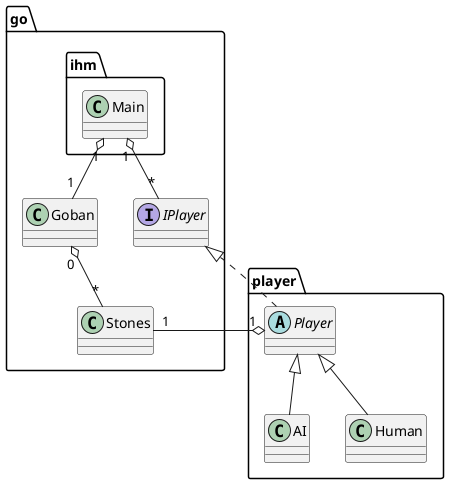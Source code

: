 @startuml

package go {
  class Goban
  interface IPlayer
  class Stones
}

package go.ihm {
  class Main
}

package player {
  abstract class Player {
  }
  class AI {
  }
  class Human {
  }
}

IPlayer <|.. Player
Player <|-- AI
Player <|-- Human
Player "1" o-- "1" Stones

Goban "0" o-- "*" Stones
Main "1" o-- "*" IPlayer
Main "1" o-- "1" Goban



@enduml
